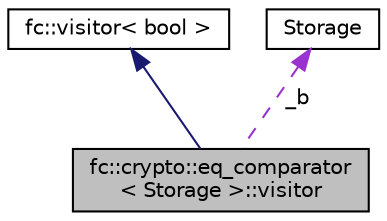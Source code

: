 digraph "fc::crypto::eq_comparator&lt; Storage &gt;::visitor"
{
  edge [fontname="Helvetica",fontsize="10",labelfontname="Helvetica",labelfontsize="10"];
  node [fontname="Helvetica",fontsize="10",shape=record];
  Node2 [label="fc::crypto::eq_comparator\l\< Storage \>::visitor",height=0.2,width=0.4,color="black", fillcolor="grey75", style="filled", fontcolor="black"];
  Node3 -> Node2 [dir="back",color="midnightblue",fontsize="10",style="solid",fontname="Helvetica"];
  Node3 [label="fc::visitor\< bool \>",height=0.2,width=0.4,color="black", fillcolor="white", style="filled",URL="$structfc_1_1visitor.html"];
  Node4 -> Node2 [dir="back",color="darkorchid3",fontsize="10",style="dashed",label=" _b" ,fontname="Helvetica"];
  Node4 [label="Storage",height=0.2,width=0.4,color="black", fillcolor="white", style="filled",URL="$struct_storage.html"];
}
